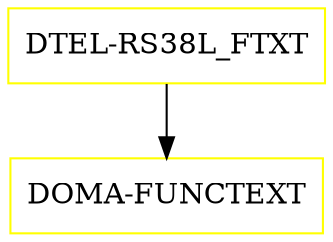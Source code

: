 digraph G {
  "DTEL-RS38L_FTXT" [shape=box,color=yellow];
  "DOMA-FUNCTEXT" [shape=box,color=yellow,URL="./DOMA_FUNCTEXT.html"];
  "DTEL-RS38L_FTXT" -> "DOMA-FUNCTEXT";
}

